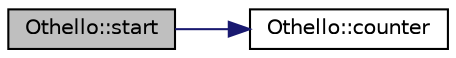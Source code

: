 digraph "Othello::start"
{
  edge [fontname="Helvetica",fontsize="10",labelfontname="Helvetica",labelfontsize="10"];
  node [fontname="Helvetica",fontsize="10",shape=record];
  rankdir="LR";
  Node25 [label="Othello::start",height=0.2,width=0.4,color="black", fillcolor="grey75", style="filled", fontcolor="black"];
  Node25 -> Node26 [color="midnightblue",fontsize="10",style="solid",fontname="Helvetica"];
  Node26 [label="Othello::counter",height=0.2,width=0.4,color="black", fillcolor="white", style="filled",URL="$class_othello.html#ac12d9682f956e7fedf9e120c71a35c59"];
}
